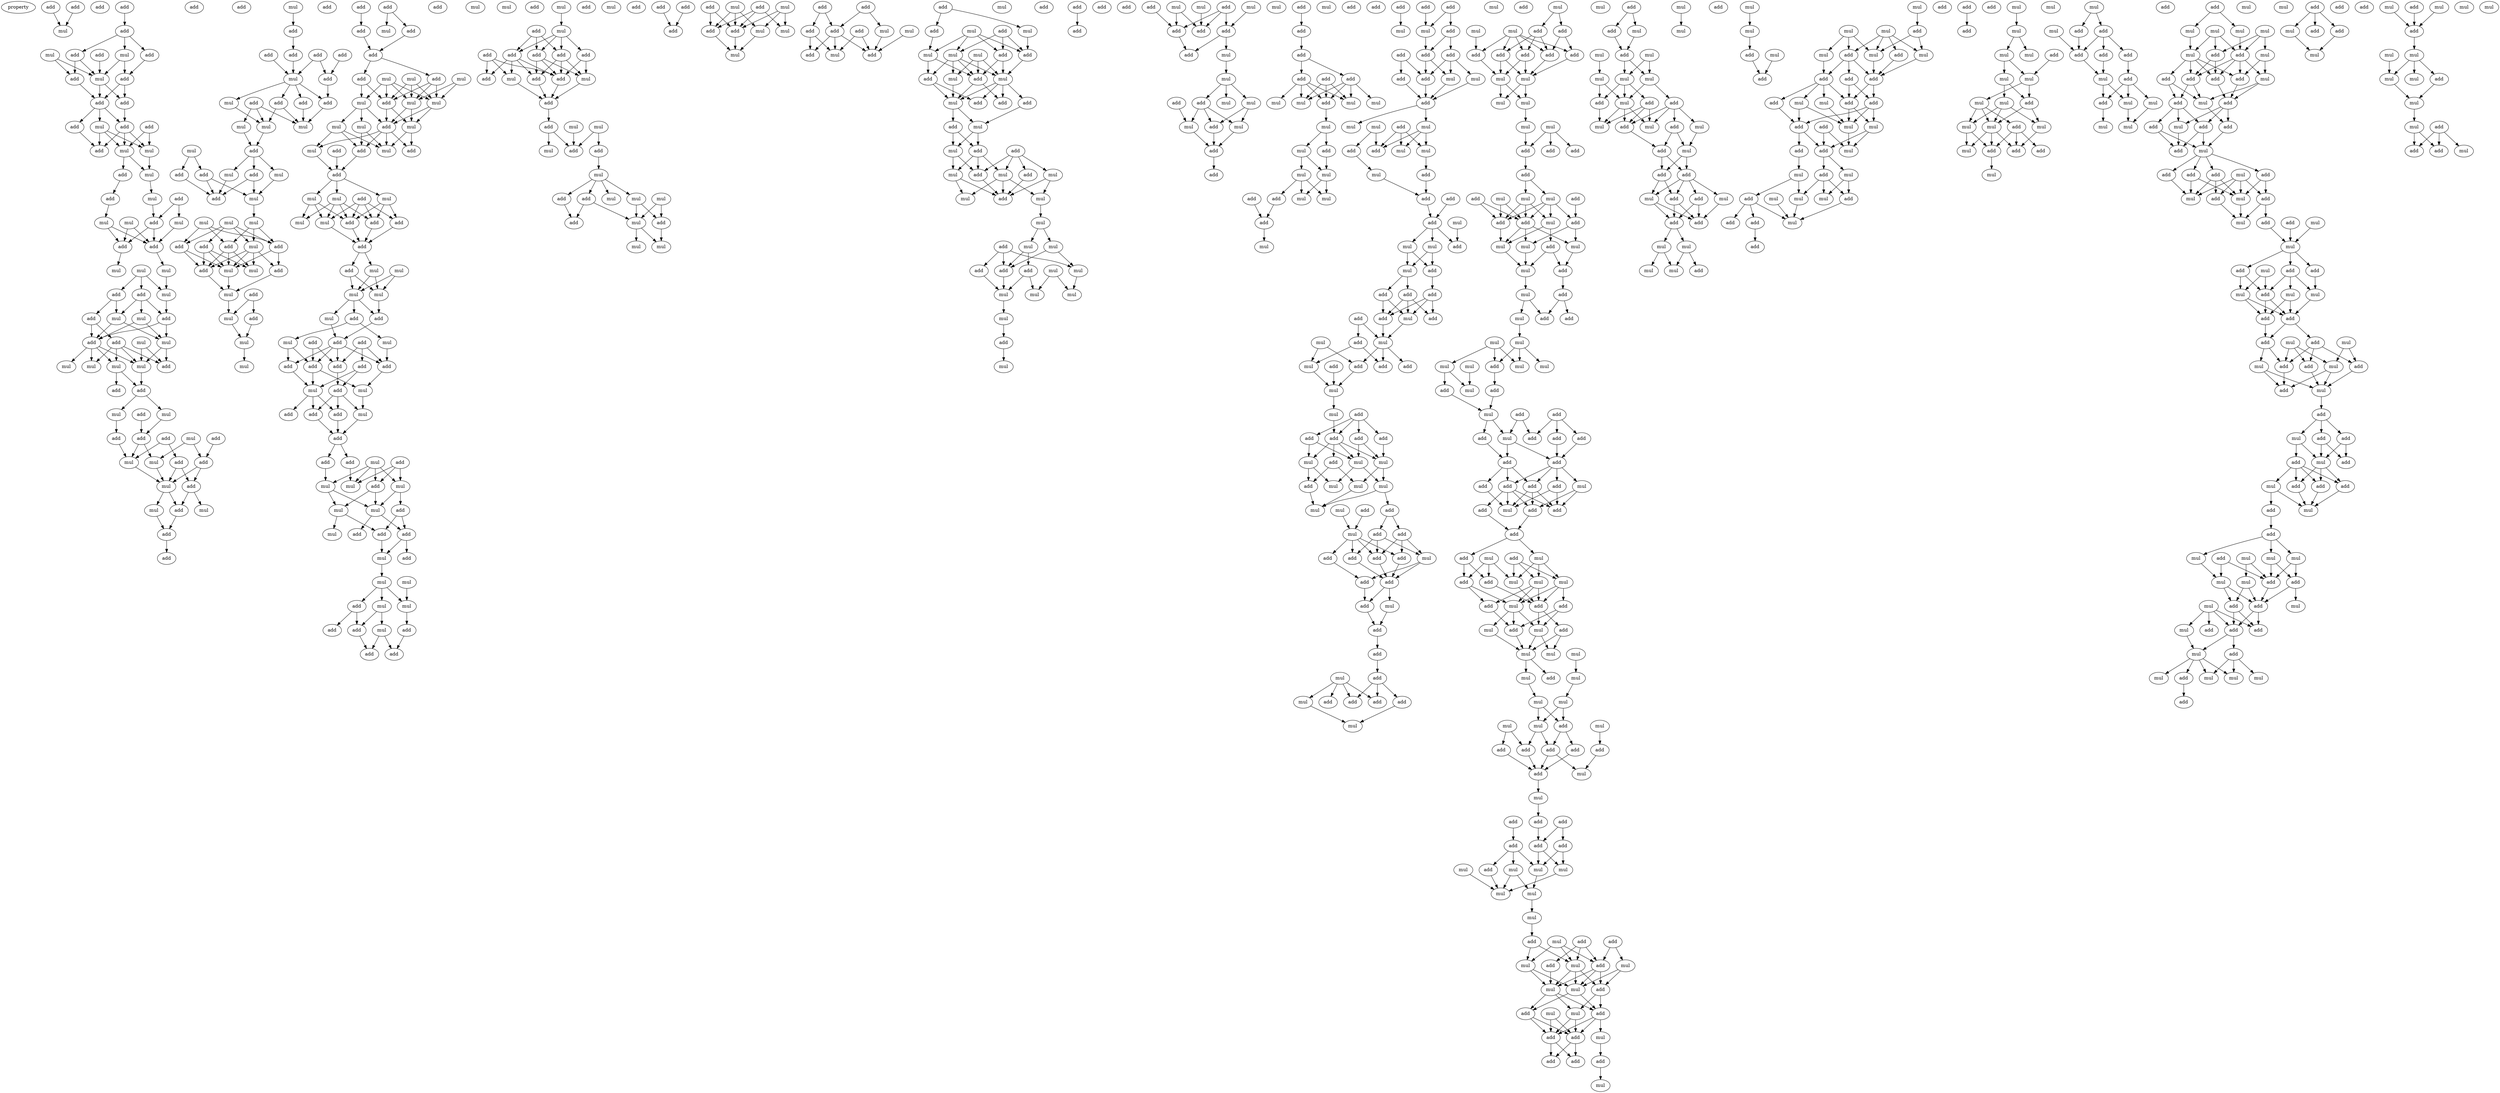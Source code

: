 digraph {
    node [fontcolor=black]
    property [mul=2,lf=1.4]
    0 [ label = add ];
    1 [ label = add ];
    2 [ label = add ];
    3 [ label = add ];
    4 [ label = add ];
    5 [ label = mul ];
    6 [ label = mul ];
    7 [ label = add ];
    8 [ label = add ];
    9 [ label = mul ];
    10 [ label = add ];
    11 [ label = mul ];
    12 [ label = add ];
    13 [ label = add ];
    14 [ label = add ];
    15 [ label = add ];
    16 [ label = mul ];
    17 [ label = add ];
    18 [ label = add ];
    19 [ label = add ];
    20 [ label = add ];
    21 [ label = mul ];
    22 [ label = mul ];
    23 [ label = add ];
    24 [ label = mul ];
    25 [ label = mul ];
    26 [ label = add ];
    27 [ label = add ];
    28 [ label = mul ];
    29 [ label = mul ];
    30 [ label = add ];
    31 [ label = mul ];
    32 [ label = add ];
    33 [ label = add ];
    34 [ label = mul ];
    35 [ label = mul ];
    36 [ label = mul ];
    37 [ label = add ];
    38 [ label = mul ];
    39 [ label = add ];
    40 [ label = add ];
    41 [ label = mul ];
    42 [ label = add ];
    43 [ label = mul ];
    44 [ label = add ];
    45 [ label = add ];
    46 [ label = add ];
    47 [ label = mul ];
    48 [ label = mul ];
    49 [ label = add ];
    50 [ label = mul ];
    51 [ label = mul ];
    52 [ label = mul ];
    53 [ label = mul ];
    54 [ label = add ];
    55 [ label = add ];
    56 [ label = mul ];
    57 [ label = add ];
    58 [ label = mul ];
    59 [ label = mul ];
    60 [ label = add ];
    61 [ label = add ];
    62 [ label = add ];
    63 [ label = add ];
    64 [ label = add ];
    65 [ label = add ];
    66 [ label = mul ];
    67 [ label = mul ];
    68 [ label = add ];
    69 [ label = mul ];
    70 [ label = mul ];
    71 [ label = add ];
    72 [ label = add ];
    73 [ label = mul ];
    74 [ label = add ];
    75 [ label = add ];
    76 [ label = mul ];
    77 [ label = add ];
    78 [ label = add ];
    79 [ label = add ];
    80 [ label = add ];
    81 [ label = add ];
    82 [ label = add ];
    83 [ label = mul ];
    84 [ label = add ];
    85 [ label = add ];
    86 [ label = add ];
    87 [ label = add ];
    88 [ label = add ];
    89 [ label = mul ];
    90 [ label = mul ];
    91 [ label = mul ];
    92 [ label = mul ];
    93 [ label = add ];
    94 [ label = mul ];
    95 [ label = mul ];
    96 [ label = mul ];
    97 [ label = add ];
    98 [ label = add ];
    99 [ label = add ];
    100 [ label = mul ];
    101 [ label = add ];
    102 [ label = mul ];
    103 [ label = mul ];
    104 [ label = mul ];
    105 [ label = add ];
    106 [ label = mul ];
    107 [ label = add ];
    108 [ label = add ];
    109 [ label = add ];
    110 [ label = add ];
    111 [ label = add ];
    112 [ label = mul ];
    113 [ label = mul ];
    114 [ label = mul ];
    115 [ label = add ];
    116 [ label = mul ];
    117 [ label = add ];
    118 [ label = mul ];
    119 [ label = mul ];
    120 [ label = add ];
    121 [ label = add ];
    122 [ label = add ];
    123 [ label = mul ];
    124 [ label = add ];
    125 [ label = add ];
    126 [ label = add ];
    127 [ label = mul ];
    128 [ label = add ];
    129 [ label = mul ];
    130 [ label = mul ];
    131 [ label = mul ];
    132 [ label = mul ];
    133 [ label = mul ];
    134 [ label = add ];
    135 [ label = mul ];
    136 [ label = mul ];
    137 [ label = mul ];
    138 [ label = add ];
    139 [ label = add ];
    140 [ label = add ];
    141 [ label = mul ];
    142 [ label = add ];
    143 [ label = mul ];
    144 [ label = add ];
    145 [ label = add ];
    146 [ label = mul ];
    147 [ label = mul ];
    148 [ label = mul ];
    149 [ label = mul ];
    150 [ label = add ];
    151 [ label = add ];
    152 [ label = add ];
    153 [ label = mul ];
    154 [ label = add ];
    155 [ label = add ];
    156 [ label = mul ];
    157 [ label = add ];
    158 [ label = mul ];
    159 [ label = mul ];
    160 [ label = mul ];
    161 [ label = mul ];
    162 [ label = add ];
    163 [ label = add ];
    164 [ label = add ];
    165 [ label = mul ];
    166 [ label = add ];
    167 [ label = mul ];
    168 [ label = add ];
    169 [ label = add ];
    170 [ label = add ];
    171 [ label = add ];
    172 [ label = add ];
    173 [ label = add ];
    174 [ label = add ];
    175 [ label = mul ];
    176 [ label = mul ];
    177 [ label = mul ];
    178 [ label = add ];
    179 [ label = mul ];
    180 [ label = add ];
    181 [ label = add ];
    182 [ label = add ];
    183 [ label = add ];
    184 [ label = add ];
    185 [ label = add ];
    186 [ label = mul ];
    187 [ label = mul ];
    188 [ label = mul ];
    189 [ label = add ];
    190 [ label = mul ];
    191 [ label = mul ];
    192 [ label = add ];
    193 [ label = mul ];
    194 [ label = mul ];
    195 [ label = add ];
    196 [ label = add ];
    197 [ label = add ];
    198 [ label = mul ];
    199 [ label = add ];
    200 [ label = mul ];
    201 [ label = mul ];
    202 [ label = add ];
    203 [ label = mul ];
    204 [ label = mul ];
    205 [ label = mul ];
    206 [ label = add ];
    207 [ label = add ];
    208 [ label = add ];
    209 [ label = add ];
    210 [ label = add ];
    211 [ label = mul ];
    212 [ label = add ];
    213 [ label = mul ];
    214 [ label = mul ];
    215 [ label = add ];
    216 [ label = add ];
    217 [ label = add ];
    218 [ label = add ];
    219 [ label = add ];
    220 [ label = add ];
    221 [ label = mul ];
    222 [ label = add ];
    223 [ label = add ];
    224 [ label = add ];
    225 [ label = mul ];
    226 [ label = add ];
    227 [ label = add ];
    228 [ label = mul ];
    229 [ label = mul ];
    230 [ label = mul ];
    231 [ label = add ];
    232 [ label = mul ];
    233 [ label = add ];
    234 [ label = add ];
    235 [ label = mul ];
    236 [ label = mul ];
    237 [ label = add ];
    238 [ label = mul ];
    239 [ label = mul ];
    240 [ label = add ];
    241 [ label = add ];
    242 [ label = mul ];
    243 [ label = add ];
    244 [ label = add ];
    245 [ label = mul ];
    246 [ label = add ];
    247 [ label = mul ];
    248 [ label = add ];
    249 [ label = add ];
    250 [ label = add ];
    251 [ label = add ];
    252 [ label = mul ];
    253 [ label = mul ];
    254 [ label = add ];
    255 [ label = mul ];
    256 [ label = add ];
    257 [ label = mul ];
    258 [ label = mul ];
    259 [ label = add ];
    260 [ label = add ];
    261 [ label = add ];
    262 [ label = add ];
    263 [ label = add ];
    264 [ label = mul ];
    265 [ label = mul ];
    266 [ label = mul ];
    267 [ label = add ];
    268 [ label = add ];
    269 [ label = add ];
    270 [ label = mul ];
    271 [ label = mul ];
    272 [ label = add ];
    273 [ label = add ];
    274 [ label = mul ];
    275 [ label = mul ];
    276 [ label = add ];
    277 [ label = mul ];
    278 [ label = add ];
    279 [ label = mul ];
    280 [ label = add ];
    281 [ label = add ];
    282 [ label = mul ];
    283 [ label = mul ];
    284 [ label = add ];
    285 [ label = add ];
    286 [ label = add ];
    287 [ label = add ];
    288 [ label = mul ];
    289 [ label = add ];
    290 [ label = mul ];
    291 [ label = add ];
    292 [ label = add ];
    293 [ label = mul ];
    294 [ label = mul ];
    295 [ label = mul ];
    296 [ label = add ];
    297 [ label = add ];
    298 [ label = mul ];
    299 [ label = mul ];
    300 [ label = mul ];
    301 [ label = mul ];
    302 [ label = mul ];
    303 [ label = mul ];
    304 [ label = add ];
    305 [ label = mul ];
    306 [ label = add ];
    307 [ label = add ];
    308 [ label = add ];
    309 [ label = mul ];
    310 [ label = mul ];
    311 [ label = mul ];
    312 [ label = mul ];
    313 [ label = mul ];
    314 [ label = add ];
    315 [ label = add ];
    316 [ label = mul ];
    317 [ label = add ];
    318 [ label = add ];
    319 [ label = add ];
    320 [ label = add ];
    321 [ label = mul ];
    322 [ label = mul ];
    323 [ label = add ];
    324 [ label = add ];
    325 [ label = mul ];
    326 [ label = add ];
    327 [ label = add ];
    328 [ label = add ];
    329 [ label = mul ];
    330 [ label = add ];
    331 [ label = mul ];
    332 [ label = mul ];
    333 [ label = add ];
    334 [ label = add ];
    335 [ label = mul ];
    336 [ label = mul ];
    337 [ label = mul ];
    338 [ label = add ];
    339 [ label = add ];
    340 [ label = add ];
    341 [ label = mul ];
    342 [ label = add ];
    343 [ label = add ];
    344 [ label = add ];
    345 [ label = add ];
    346 [ label = add ];
    347 [ label = add ];
    348 [ label = add ];
    349 [ label = mul ];
    350 [ label = mul ];
    351 [ label = mul ];
    352 [ label = mul ];
    353 [ label = mul ];
    354 [ label = mul ];
    355 [ label = add ];
    356 [ label = mul ];
    357 [ label = mul ];
    358 [ label = add ];
    359 [ label = add ];
    360 [ label = mul ];
    361 [ label = mul ];
    362 [ label = mul ];
    363 [ label = add ];
    364 [ label = mul ];
    365 [ label = add ];
    366 [ label = add ];
    367 [ label = add ];
    368 [ label = mul ];
    369 [ label = add ];
    370 [ label = add ];
    371 [ label = add ];
    372 [ label = mul ];
    373 [ label = add ];
    374 [ label = add ];
    375 [ label = add ];
    376 [ label = mul ];
    377 [ label = add ];
    378 [ label = add ];
    379 [ label = mul ];
    380 [ label = mul ];
    381 [ label = add ];
    382 [ label = add ];
    383 [ label = mul ];
    384 [ label = mul ];
    385 [ label = mul ];
    386 [ label = add ];
    387 [ label = mul ];
    388 [ label = add ];
    389 [ label = mul ];
    390 [ label = mul ];
    391 [ label = add ];
    392 [ label = add ];
    393 [ label = add ];
    394 [ label = add ];
    395 [ label = mul ];
    396 [ label = mul ];
    397 [ label = add ];
    398 [ label = mul ];
    399 [ label = mul ];
    400 [ label = add ];
    401 [ label = add ];
    402 [ label = add ];
    403 [ label = add ];
    404 [ label = add ];
    405 [ label = add ];
    406 [ label = add ];
    407 [ label = mul ];
    408 [ label = mul ];
    409 [ label = mul ];
    410 [ label = add ];
    411 [ label = add ];
    412 [ label = mul ];
    413 [ label = add ];
    414 [ label = add ];
    415 [ label = add ];
    416 [ label = mul ];
    417 [ label = add ];
    418 [ label = mul ];
    419 [ label = add ];
    420 [ label = add ];
    421 [ label = add ];
    422 [ label = add ];
    423 [ label = add ];
    424 [ label = mul ];
    425 [ label = mul ];
    426 [ label = mul ];
    427 [ label = add ];
    428 [ label = mul ];
    429 [ label = mul ];
    430 [ label = mul ];
    431 [ label = mul ];
    432 [ label = add ];
    433 [ label = add ];
    434 [ label = mul ];
    435 [ label = add ];
    436 [ label = add ];
    437 [ label = mul ];
    438 [ label = add ];
    439 [ label = add ];
    440 [ label = mul ];
    441 [ label = add ];
    442 [ label = add ];
    443 [ label = add ];
    444 [ label = add ];
    445 [ label = add ];
    446 [ label = mul ];
    447 [ label = add ];
    448 [ label = add ];
    449 [ label = add ];
    450 [ label = mul ];
    451 [ label = mul ];
    452 [ label = add ];
    453 [ label = add ];
    454 [ label = add ];
    455 [ label = add ];
    456 [ label = mul ];
    457 [ label = add ];
    458 [ label = mul ];
    459 [ label = add ];
    460 [ label = mul ];
    461 [ label = add ];
    462 [ label = mul ];
    463 [ label = add ];
    464 [ label = add ];
    465 [ label = add ];
    466 [ label = add ];
    467 [ label = add ];
    468 [ label = mul ];
    469 [ label = mul ];
    470 [ label = mul ];
    471 [ label = mul ];
    472 [ label = mul ];
    473 [ label = mul ];
    474 [ label = add ];
    475 [ label = add ];
    476 [ label = add ];
    477 [ label = add ];
    478 [ label = mul ];
    479 [ label = mul ];
    480 [ label = add ];
    481 [ label = mul ];
    482 [ label = add ];
    483 [ label = add ];
    484 [ label = add ];
    485 [ label = add ];
    486 [ label = mul ];
    487 [ label = mul ];
    488 [ label = mul ];
    489 [ label = mul ];
    490 [ label = add ];
    491 [ label = mul ];
    492 [ label = add ];
    493 [ label = add ];
    494 [ label = mul ];
    495 [ label = mul ];
    496 [ label = add ];
    497 [ label = add ];
    498 [ label = mul ];
    499 [ label = mul ];
    500 [ label = mul ];
    501 [ label = mul ];
    502 [ label = mul ];
    503 [ label = mul ];
    504 [ label = add ];
    505 [ label = add ];
    506 [ label = mul ];
    507 [ label = add ];
    508 [ label = add ];
    509 [ label = mul ];
    510 [ label = add ];
    511 [ label = add ];
    512 [ label = mul ];
    513 [ label = add ];
    514 [ label = add ];
    515 [ label = add ];
    516 [ label = add ];
    517 [ label = add ];
    518 [ label = add ];
    519 [ label = mul ];
    520 [ label = add ];
    521 [ label = add ];
    522 [ label = add ];
    523 [ label = add ];
    524 [ label = mul ];
    525 [ label = add ];
    526 [ label = add ];
    527 [ label = add ];
    528 [ label = mul ];
    529 [ label = mul ];
    530 [ label = add ];
    531 [ label = add ];
    532 [ label = add ];
    533 [ label = mul ];
    534 [ label = mul ];
    535 [ label = mul ];
    536 [ label = add ];
    537 [ label = add ];
    538 [ label = add ];
    539 [ label = add ];
    540 [ label = mul ];
    541 [ label = mul ];
    542 [ label = mul ];
    543 [ label = add ];
    544 [ label = add ];
    545 [ label = mul ];
    546 [ label = mul ];
    547 [ label = mul ];
    548 [ label = mul ];
    549 [ label = add ];
    550 [ label = mul ];
    551 [ label = mul ];
    552 [ label = mul ];
    553 [ label = add ];
    554 [ label = mul ];
    555 [ label = mul ];
    556 [ label = mul ];
    557 [ label = add ];
    558 [ label = add ];
    559 [ label = add ];
    560 [ label = add ];
    561 [ label = add ];
    562 [ label = add ];
    563 [ label = mul ];
    564 [ label = mul ];
    565 [ label = add ];
    566 [ label = add ];
    567 [ label = add ];
    568 [ label = add ];
    569 [ label = add ];
    570 [ label = add ];
    571 [ label = mul ];
    572 [ label = mul ];
    573 [ label = mul ];
    574 [ label = add ];
    575 [ label = mul ];
    576 [ label = mul ];
    577 [ label = mul ];
    578 [ label = mul ];
    579 [ label = add ];
    580 [ label = mul ];
    581 [ label = add ];
    582 [ label = add ];
    583 [ label = add ];
    584 [ label = mul ];
    585 [ label = add ];
    586 [ label = mul ];
    587 [ label = mul ];
    588 [ label = add ];
    589 [ label = mul ];
    590 [ label = mul ];
    591 [ label = add ];
    592 [ label = add ];
    593 [ label = mul ];
    594 [ label = mul ];
    595 [ label = add ];
    596 [ label = mul ];
    597 [ label = add ];
    598 [ label = add ];
    599 [ label = add ];
    600 [ label = add ];
    601 [ label = mul ];
    602 [ label = mul ];
    603 [ label = add ];
    604 [ label = add ];
    605 [ label = mul ];
    606 [ label = mul ];
    607 [ label = mul ];
    608 [ label = add ];
    609 [ label = mul ];
    610 [ label = mul ];
    611 [ label = mul ];
    612 [ label = add ];
    613 [ label = mul ];
    614 [ label = add ];
    615 [ label = add ];
    616 [ label = mul ];
    617 [ label = mul ];
    618 [ label = add ];
    619 [ label = mul ];
    620 [ label = add ];
    621 [ label = add ];
    622 [ label = mul ];
    623 [ label = add ];
    624 [ label = add ];
    625 [ label = add ];
    626 [ label = mul ];
    627 [ label = mul ];
    628 [ label = add ];
    629 [ label = add ];
    630 [ label = add ];
    631 [ label = mul ];
    632 [ label = mul ];
    633 [ label = mul ];
    634 [ label = add ];
    635 [ label = mul ];
    636 [ label = add ];
    637 [ label = mul ];
    638 [ label = mul ];
    639 [ label = mul ];
    640 [ label = mul ];
    641 [ label = mul ];
    642 [ label = add ];
    643 [ label = add ];
    644 [ label = mul ];
    645 [ label = add ];
    646 [ label = mul ];
    647 [ label = mul ];
    648 [ label = mul ];
    649 [ label = add ];
    650 [ label = mul ];
    651 [ label = add ];
    652 [ label = mul ];
    653 [ label = add ];
    654 [ label = add ];
    655 [ label = add ];
    656 [ label = mul ];
    657 [ label = add ];
    658 [ label = mul ];
    659 [ label = add ];
    660 [ label = add ];
    661 [ label = add ];
    662 [ label = mul ];
    663 [ label = mul ];
    664 [ label = add ];
    665 [ label = add ];
    666 [ label = add ];
    667 [ label = mul ];
    668 [ label = add ];
    669 [ label = mul ];
    670 [ label = add ];
    671 [ label = mul ];
    672 [ label = mul ];
    673 [ label = mul ];
    674 [ label = add ];
    675 [ label = add ];
    676 [ label = mul ];
    677 [ label = add ];
    678 [ label = mul ];
    679 [ label = add ];
    680 [ label = add ];
    681 [ label = add ];
    682 [ label = add ];
    683 [ label = mul ];
    684 [ label = add ];
    685 [ label = mul ];
    686 [ label = mul ];
    687 [ label = add ];
    688 [ label = mul ];
    689 [ label = mul ];
    690 [ label = mul ];
    691 [ label = mul ];
    692 [ label = mul ];
    693 [ label = add ];
    694 [ label = mul ];
    695 [ label = mul ];
    696 [ label = add ];
    697 [ label = mul ];
    698 [ label = mul ];
    699 [ label = add ];
    700 [ label = add ];
    701 [ label = mul ];
    702 [ label = add ];
    703 [ label = mul ];
    704 [ label = mul ];
    705 [ label = add ];
    706 [ label = mul ];
    707 [ label = add ];
    708 [ label = add ];
    709 [ label = add ];
    710 [ label = add ];
    711 [ label = add ];
    712 [ label = mul ];
    713 [ label = add ];
    714 [ label = add ];
    715 [ label = mul ];
    716 [ label = mul ];
    717 [ label = mul ];
    718 [ label = mul ];
    719 [ label = add ];
    720 [ label = mul ];
    721 [ label = mul ];
    722 [ label = mul ];
    723 [ label = mul ];
    724 [ label = mul ];
    725 [ label = add ];
    726 [ label = mul ];
    727 [ label = mul ];
    728 [ label = add ];
    729 [ label = add ];
    730 [ label = add ];
    731 [ label = mul ];
    732 [ label = add ];
    733 [ label = add ];
    734 [ label = mul ];
    735 [ label = add ];
    736 [ label = add ];
    737 [ label = add ];
    738 [ label = add ];
    739 [ label = add ];
    740 [ label = mul ];
    741 [ label = mul ];
    742 [ label = add ];
    743 [ label = add ];
    744 [ label = add ];
    745 [ label = add ];
    746 [ label = add ];
    747 [ label = mul ];
    748 [ label = add ];
    749 [ label = mul ];
    750 [ label = mul ];
    751 [ label = add ];
    752 [ label = add ];
    753 [ label = mul ];
    754 [ label = mul ];
    755 [ label = add ];
    756 [ label = mul ];
    757 [ label = add ];
    758 [ label = add ];
    759 [ label = add ];
    760 [ label = mul ];
    761 [ label = mul ];
    762 [ label = add ];
    763 [ label = mul ];
    764 [ label = mul ];
    765 [ label = add ];
    766 [ label = add ];
    767 [ label = mul ];
    768 [ label = mul ];
    769 [ label = add ];
    770 [ label = add ];
    771 [ label = add ];
    772 [ label = mul ];
    773 [ label = add ];
    774 [ label = add ];
    775 [ label = mul ];
    776 [ label = mul ];
    777 [ label = add ];
    778 [ label = mul ];
    779 [ label = add ];
    780 [ label = mul ];
    781 [ label = add ];
    782 [ label = add ];
    783 [ label = mul ];
    784 [ label = add ];
    785 [ label = add ];
    786 [ label = add ];
    787 [ label = add ];
    788 [ label = add ];
    789 [ label = mul ];
    790 [ label = mul ];
    791 [ label = add ];
    792 [ label = add ];
    793 [ label = mul ];
    794 [ label = add ];
    795 [ label = mul ];
    796 [ label = mul ];
    797 [ label = mul ];
    798 [ label = add ];
    799 [ label = mul ];
    800 [ label = add ];
    801 [ label = mul ];
    802 [ label = mul ];
    803 [ label = add ];
    804 [ label = mul ];
    805 [ label = add ];
    806 [ label = add ];
    807 [ label = add ];
    808 [ label = add ];
    809 [ label = mul ];
    810 [ label = mul ];
    811 [ label = add ];
    812 [ label = mul ];
    813 [ label = add ];
    814 [ label = mul ];
    815 [ label = mul ];
    816 [ label = mul ];
    817 [ label = add ];
    818 [ label = add ];
    819 [ label = add ];
    820 [ label = mul ];
    821 [ label = add ];
    822 [ label = add ];
    823 [ label = add ];
    824 [ label = mul ];
    825 [ label = mul ];
    826 [ label = add ];
    827 [ label = mul ];
    828 [ label = mul ];
    829 [ label = mul ];
    830 [ label = add ];
    831 [ label = mul ];
    832 [ label = mul ];
    833 [ label = mul ];
    834 [ label = add ];
    835 [ label = mul ];
    836 [ label = mul ];
    837 [ label = mul ];
    838 [ label = add ];
    839 [ label = add ];
    840 [ label = mul ];
    841 [ label = add ];
    0 -> 5 [ name = 0 ];
    1 -> 5 [ name = 1 ];
    3 -> 4 [ name = 2 ];
    4 -> 8 [ name = 3 ];
    4 -> 9 [ name = 4 ];
    4 -> 10 [ name = 5 ];
    6 -> 11 [ name = 6 ];
    6 -> 13 [ name = 7 ];
    7 -> 11 [ name = 8 ];
    8 -> 11 [ name = 9 ];
    8 -> 13 [ name = 10 ];
    9 -> 11 [ name = 11 ];
    9 -> 12 [ name = 12 ];
    10 -> 12 [ name = 13 ];
    11 -> 14 [ name = 14 ];
    11 -> 15 [ name = 15 ];
    12 -> 14 [ name = 16 ];
    12 -> 15 [ name = 17 ];
    13 -> 14 [ name = 18 ];
    14 -> 16 [ name = 19 ];
    14 -> 18 [ name = 20 ];
    14 -> 19 [ name = 21 ];
    15 -> 18 [ name = 22 ];
    16 -> 20 [ name = 23 ];
    16 -> 21 [ name = 24 ];
    16 -> 22 [ name = 25 ];
    17 -> 21 [ name = 26 ];
    17 -> 22 [ name = 27 ];
    18 -> 20 [ name = 28 ];
    18 -> 21 [ name = 29 ];
    18 -> 22 [ name = 30 ];
    19 -> 20 [ name = 31 ];
    21 -> 24 [ name = 32 ];
    22 -> 23 [ name = 33 ];
    22 -> 24 [ name = 34 ];
    23 -> 26 [ name = 35 ];
    24 -> 25 [ name = 36 ];
    25 -> 30 [ name = 37 ];
    26 -> 31 [ name = 38 ];
    27 -> 28 [ name = 39 ];
    27 -> 30 [ name = 40 ];
    28 -> 32 [ name = 41 ];
    29 -> 32 [ name = 42 ];
    29 -> 33 [ name = 43 ];
    30 -> 32 [ name = 44 ];
    30 -> 33 [ name = 45 ];
    31 -> 32 [ name = 46 ];
    31 -> 33 [ name = 47 ];
    32 -> 35 [ name = 48 ];
    33 -> 34 [ name = 49 ];
    35 -> 38 [ name = 50 ];
    36 -> 38 [ name = 51 ];
    36 -> 39 [ name = 52 ];
    36 -> 40 [ name = 53 ];
    38 -> 42 [ name = 54 ];
    39 -> 41 [ name = 55 ];
    39 -> 42 [ name = 56 ];
    39 -> 43 [ name = 57 ];
    40 -> 43 [ name = 58 ];
    40 -> 44 [ name = 59 ];
    41 -> 46 [ name = 60 ];
    41 -> 47 [ name = 61 ];
    42 -> 46 [ name = 62 ];
    42 -> 47 [ name = 63 ];
    43 -> 46 [ name = 64 ];
    43 -> 47 [ name = 65 ];
    44 -> 45 [ name = 66 ];
    44 -> 46 [ name = 67 ];
    45 -> 49 [ name = 68 ];
    45 -> 50 [ name = 69 ];
    45 -> 51 [ name = 70 ];
    45 -> 52 [ name = 71 ];
    46 -> 50 [ name = 72 ];
    46 -> 51 [ name = 73 ];
    46 -> 52 [ name = 74 ];
    46 -> 53 [ name = 75 ];
    47 -> 49 [ name = 76 ];
    47 -> 52 [ name = 77 ];
    48 -> 49 [ name = 78 ];
    48 -> 52 [ name = 79 ];
    51 -> 54 [ name = 80 ];
    51 -> 55 [ name = 81 ];
    52 -> 55 [ name = 82 ];
    55 -> 56 [ name = 83 ];
    55 -> 58 [ name = 84 ];
    56 -> 62 [ name = 85 ];
    57 -> 61 [ name = 86 ];
    58 -> 61 [ name = 87 ];
    59 -> 64 [ name = 88 ];
    59 -> 66 [ name = 89 ];
    60 -> 64 [ name = 90 ];
    61 -> 66 [ name = 91 ];
    61 -> 67 [ name = 92 ];
    62 -> 67 [ name = 93 ];
    63 -> 65 [ name = 94 ];
    63 -> 67 [ name = 95 ];
    64 -> 68 [ name = 96 ];
    64 -> 69 [ name = 97 ];
    65 -> 68 [ name = 98 ];
    65 -> 69 [ name = 99 ];
    66 -> 69 [ name = 100 ];
    67 -> 69 [ name = 101 ];
    68 -> 72 [ name = 102 ];
    68 -> 73 [ name = 103 ];
    69 -> 70 [ name = 104 ];
    69 -> 72 [ name = 105 ];
    70 -> 74 [ name = 106 ];
    72 -> 74 [ name = 107 ];
    74 -> 75 [ name = 108 ];
    76 -> 77 [ name = 109 ];
    77 -> 80 [ name = 110 ];
    79 -> 83 [ name = 111 ];
    80 -> 83 [ name = 112 ];
    81 -> 84 [ name = 113 ];
    82 -> 83 [ name = 114 ];
    82 -> 84 [ name = 115 ];
    83 -> 86 [ name = 116 ];
    83 -> 87 [ name = 117 ];
    83 -> 88 [ name = 118 ];
    83 -> 89 [ name = 119 ];
    84 -> 87 [ name = 120 ];
    85 -> 90 [ name = 121 ];
    85 -> 91 [ name = 122 ];
    85 -> 92 [ name = 123 ];
    86 -> 90 [ name = 124 ];
    86 -> 91 [ name = 125 ];
    87 -> 91 [ name = 126 ];
    88 -> 91 [ name = 127 ];
    89 -> 90 [ name = 128 ];
    90 -> 93 [ name = 129 ];
    92 -> 93 [ name = 130 ];
    93 -> 95 [ name = 131 ];
    93 -> 96 [ name = 132 ];
    93 -> 98 [ name = 133 ];
    94 -> 97 [ name = 134 ];
    94 -> 99 [ name = 135 ];
    95 -> 101 [ name = 136 ];
    96 -> 100 [ name = 137 ];
    97 -> 101 [ name = 138 ];
    98 -> 100 [ name = 139 ];
    98 -> 101 [ name = 140 ];
    99 -> 100 [ name = 141 ];
    99 -> 101 [ name = 142 ];
    100 -> 102 [ name = 143 ];
    102 -> 105 [ name = 144 ];
    102 -> 106 [ name = 145 ];
    102 -> 108 [ name = 146 ];
    103 -> 105 [ name = 147 ];
    103 -> 106 [ name = 148 ];
    103 -> 107 [ name = 149 ];
    103 -> 109 [ name = 150 ];
    104 -> 105 [ name = 151 ];
    104 -> 107 [ name = 152 ];
    104 -> 108 [ name = 153 ];
    105 -> 111 [ name = 154 ];
    105 -> 112 [ name = 155 ];
    106 -> 110 [ name = 156 ];
    106 -> 111 [ name = 157 ];
    106 -> 112 [ name = 158 ];
    106 -> 113 [ name = 159 ];
    107 -> 110 [ name = 160 ];
    107 -> 112 [ name = 161 ];
    108 -> 110 [ name = 162 ];
    108 -> 112 [ name = 163 ];
    108 -> 113 [ name = 164 ];
    109 -> 110 [ name = 165 ];
    109 -> 112 [ name = 166 ];
    109 -> 113 [ name = 167 ];
    110 -> 114 [ name = 168 ];
    111 -> 114 [ name = 169 ];
    112 -> 114 [ name = 170 ];
    114 -> 116 [ name = 171 ];
    115 -> 116 [ name = 172 ];
    115 -> 117 [ name = 173 ];
    116 -> 118 [ name = 174 ];
    117 -> 118 [ name = 175 ];
    118 -> 119 [ name = 176 ];
    120 -> 122 [ name = 177 ];
    120 -> 123 [ name = 178 ];
    121 -> 124 [ name = 179 ];
    122 -> 125 [ name = 180 ];
    124 -> 125 [ name = 181 ];
    125 -> 126 [ name = 182 ];
    125 -> 128 [ name = 183 ];
    126 -> 131 [ name = 184 ];
    126 -> 134 [ name = 185 ];
    127 -> 131 [ name = 186 ];
    127 -> 132 [ name = 187 ];
    127 -> 133 [ name = 188 ];
    127 -> 134 [ name = 189 ];
    128 -> 132 [ name = 190 ];
    128 -> 133 [ name = 191 ];
    128 -> 134 [ name = 192 ];
    129 -> 132 [ name = 193 ];
    129 -> 133 [ name = 194 ];
    129 -> 134 [ name = 195 ];
    130 -> 132 [ name = 196 ];
    130 -> 133 [ name = 197 ];
    131 -> 136 [ name = 198 ];
    131 -> 137 [ name = 199 ];
    131 -> 138 [ name = 200 ];
    132 -> 135 [ name = 201 ];
    132 -> 138 [ name = 202 ];
    133 -> 135 [ name = 203 ];
    133 -> 138 [ name = 204 ];
    134 -> 135 [ name = 205 ];
    134 -> 138 [ name = 206 ];
    135 -> 141 [ name = 207 ];
    135 -> 142 [ name = 208 ];
    136 -> 140 [ name = 209 ];
    136 -> 141 [ name = 210 ];
    137 -> 140 [ name = 211 ];
    137 -> 141 [ name = 212 ];
    137 -> 143 [ name = 213 ];
    138 -> 140 [ name = 214 ];
    138 -> 141 [ name = 215 ];
    138 -> 142 [ name = 216 ];
    138 -> 143 [ name = 217 ];
    139 -> 144 [ name = 218 ];
    140 -> 144 [ name = 219 ];
    143 -> 144 [ name = 220 ];
    144 -> 146 [ name = 221 ];
    144 -> 147 [ name = 222 ];
    144 -> 148 [ name = 223 ];
    145 -> 149 [ name = 224 ];
    145 -> 150 [ name = 225 ];
    145 -> 151 [ name = 226 ];
    145 -> 152 [ name = 227 ];
    146 -> 149 [ name = 228 ];
    146 -> 151 [ name = 229 ];
    146 -> 153 [ name = 230 ];
    147 -> 149 [ name = 231 ];
    147 -> 150 [ name = 232 ];
    147 -> 151 [ name = 233 ];
    147 -> 153 [ name = 234 ];
    148 -> 150 [ name = 235 ];
    148 -> 151 [ name = 236 ];
    148 -> 152 [ name = 237 ];
    149 -> 154 [ name = 238 ];
    150 -> 154 [ name = 239 ];
    151 -> 154 [ name = 240 ];
    152 -> 154 [ name = 241 ];
    154 -> 157 [ name = 242 ];
    154 -> 158 [ name = 243 ];
    156 -> 159 [ name = 244 ];
    156 -> 160 [ name = 245 ];
    157 -> 159 [ name = 246 ];
    157 -> 160 [ name = 247 ];
    158 -> 159 [ name = 248 ];
    158 -> 160 [ name = 249 ];
    159 -> 161 [ name = 250 ];
    159 -> 162 [ name = 251 ];
    159 -> 163 [ name = 252 ];
    160 -> 162 [ name = 253 ];
    161 -> 164 [ name = 254 ];
    162 -> 164 [ name = 255 ];
    163 -> 165 [ name = 256 ];
    163 -> 167 [ name = 257 ];
    164 -> 169 [ name = 258 ];
    164 -> 170 [ name = 259 ];
    164 -> 171 [ name = 260 ];
    164 -> 172 [ name = 261 ];
    165 -> 171 [ name = 262 ];
    165 -> 172 [ name = 263 ];
    166 -> 169 [ name = 264 ];
    166 -> 170 [ name = 265 ];
    166 -> 173 [ name = 266 ];
    167 -> 169 [ name = 267 ];
    168 -> 170 [ name = 268 ];
    168 -> 171 [ name = 269 ];
    169 -> 175 [ name = 270 ];
    170 -> 174 [ name = 271 ];
    171 -> 175 [ name = 272 ];
    171 -> 176 [ name = 273 ];
    172 -> 176 [ name = 274 ];
    173 -> 174 [ name = 275 ];
    173 -> 176 [ name = 276 ];
    174 -> 177 [ name = 277 ];
    174 -> 180 [ name = 278 ];
    174 -> 181 [ name = 279 ];
    175 -> 177 [ name = 280 ];
    176 -> 178 [ name = 281 ];
    176 -> 180 [ name = 282 ];
    176 -> 181 [ name = 283 ];
    177 -> 182 [ name = 284 ];
    180 -> 182 [ name = 285 ];
    181 -> 182 [ name = 286 ];
    182 -> 183 [ name = 287 ];
    182 -> 185 [ name = 288 ];
    183 -> 188 [ name = 289 ];
    184 -> 188 [ name = 290 ];
    184 -> 189 [ name = 291 ];
    184 -> 190 [ name = 292 ];
    185 -> 187 [ name = 293 ];
    186 -> 187 [ name = 294 ];
    186 -> 188 [ name = 295 ];
    186 -> 189 [ name = 296 ];
    186 -> 190 [ name = 297 ];
    187 -> 191 [ name = 298 ];
    187 -> 193 [ name = 299 ];
    189 -> 191 [ name = 300 ];
    189 -> 193 [ name = 301 ];
    190 -> 192 [ name = 302 ];
    190 -> 193 [ name = 303 ];
    191 -> 194 [ name = 304 ];
    191 -> 196 [ name = 305 ];
    192 -> 196 [ name = 306 ];
    192 -> 197 [ name = 307 ];
    193 -> 195 [ name = 308 ];
    193 -> 197 [ name = 309 ];
    196 -> 198 [ name = 310 ];
    197 -> 198 [ name = 311 ];
    197 -> 199 [ name = 312 ];
    198 -> 201 [ name = 313 ];
    200 -> 204 [ name = 314 ];
    201 -> 202 [ name = 315 ];
    201 -> 203 [ name = 316 ];
    201 -> 204 [ name = 317 ];
    202 -> 206 [ name = 318 ];
    202 -> 208 [ name = 319 ];
    203 -> 205 [ name = 320 ];
    203 -> 208 [ name = 321 ];
    204 -> 207 [ name = 322 ];
    205 -> 209 [ name = 323 ];
    205 -> 210 [ name = 324 ];
    207 -> 210 [ name = 325 ];
    208 -> 209 [ name = 326 ];
    213 -> 214 [ name = 327 ];
    214 -> 216 [ name = 328 ];
    214 -> 217 [ name = 329 ];
    214 -> 219 [ name = 330 ];
    214 -> 220 [ name = 331 ];
    215 -> 217 [ name = 332 ];
    215 -> 219 [ name = 333 ];
    215 -> 220 [ name = 334 ];
    216 -> 223 [ name = 335 ];
    216 -> 225 [ name = 336 ];
    217 -> 221 [ name = 337 ];
    217 -> 222 [ name = 338 ];
    217 -> 223 [ name = 339 ];
    217 -> 224 [ name = 340 ];
    218 -> 221 [ name = 341 ];
    218 -> 223 [ name = 342 ];
    218 -> 224 [ name = 343 ];
    219 -> 222 [ name = 344 ];
    219 -> 223 [ name = 345 ];
    219 -> 225 [ name = 346 ];
    220 -> 222 [ name = 347 ];
    220 -> 223 [ name = 348 ];
    220 -> 225 [ name = 349 ];
    221 -> 226 [ name = 350 ];
    222 -> 226 [ name = 351 ];
    223 -> 226 [ name = 352 ];
    225 -> 226 [ name = 353 ];
    226 -> 231 [ name = 354 ];
    229 -> 233 [ name = 355 ];
    230 -> 233 [ name = 356 ];
    230 -> 234 [ name = 357 ];
    231 -> 232 [ name = 358 ];
    231 -> 233 [ name = 359 ];
    234 -> 235 [ name = 360 ];
    235 -> 237 [ name = 361 ];
    235 -> 238 [ name = 362 ];
    235 -> 239 [ name = 363 ];
    235 -> 240 [ name = 364 ];
    236 -> 241 [ name = 365 ];
    236 -> 242 [ name = 366 ];
    237 -> 243 [ name = 367 ];
    239 -> 241 [ name = 368 ];
    239 -> 242 [ name = 369 ];
    240 -> 242 [ name = 370 ];
    240 -> 243 [ name = 371 ];
    241 -> 245 [ name = 372 ];
    242 -> 245 [ name = 373 ];
    242 -> 247 [ name = 374 ];
    246 -> 249 [ name = 375 ];
    248 -> 249 [ name = 376 ];
    250 -> 254 [ name = 377 ];
    250 -> 256 [ name = 378 ];
    250 -> 257 [ name = 379 ];
    251 -> 254 [ name = 380 ];
    251 -> 256 [ name = 381 ];
    252 -> 254 [ name = 382 ];
    252 -> 255 [ name = 383 ];
    252 -> 256 [ name = 384 ];
    253 -> 254 [ name = 385 ];
    253 -> 255 [ name = 386 ];
    253 -> 257 [ name = 387 ];
    254 -> 258 [ name = 388 ];
    255 -> 258 [ name = 389 ];
    256 -> 258 [ name = 390 ];
    259 -> 261 [ name = 391 ];
    259 -> 265 [ name = 392 ];
    260 -> 261 [ name = 393 ];
    260 -> 262 [ name = 394 ];
    261 -> 266 [ name = 395 ];
    261 -> 267 [ name = 396 ];
    261 -> 268 [ name = 397 ];
    262 -> 266 [ name = 398 ];
    262 -> 267 [ name = 399 ];
    263 -> 266 [ name = 400 ];
    263 -> 268 [ name = 401 ];
    264 -> 268 [ name = 402 ];
    265 -> 268 [ name = 403 ];
    269 -> 270 [ name = 404 ];
    269 -> 272 [ name = 405 ];
    270 -> 276 [ name = 406 ];
    271 -> 274 [ name = 407 ];
    271 -> 275 [ name = 408 ];
    271 -> 276 [ name = 409 ];
    271 -> 278 [ name = 410 ];
    272 -> 275 [ name = 411 ];
    273 -> 274 [ name = 412 ];
    273 -> 276 [ name = 413 ];
    273 -> 278 [ name = 414 ];
    274 -> 279 [ name = 415 ];
    274 -> 280 [ name = 416 ];
    274 -> 281 [ name = 417 ];
    274 -> 282 [ name = 418 ];
    275 -> 280 [ name = 419 ];
    275 -> 281 [ name = 420 ];
    276 -> 282 [ name = 421 ];
    277 -> 279 [ name = 422 ];
    277 -> 281 [ name = 423 ];
    277 -> 282 [ name = 424 ];
    278 -> 281 [ name = 425 ];
    278 -> 282 [ name = 426 ];
    279 -> 283 [ name = 427 ];
    280 -> 283 [ name = 428 ];
    280 -> 285 [ name = 429 ];
    281 -> 283 [ name = 430 ];
    281 -> 286 [ name = 431 ];
    282 -> 283 [ name = 432 ];
    282 -> 284 [ name = 433 ];
    282 -> 285 [ name = 434 ];
    282 -> 286 [ name = 435 ];
    283 -> 287 [ name = 436 ];
    283 -> 288 [ name = 437 ];
    284 -> 288 [ name = 438 ];
    287 -> 289 [ name = 439 ];
    287 -> 290 [ name = 440 ];
    288 -> 289 [ name = 441 ];
    288 -> 290 [ name = 442 ];
    289 -> 292 [ name = 443 ];
    289 -> 294 [ name = 444 ];
    289 -> 295 [ name = 445 ];
    290 -> 292 [ name = 446 ];
    290 -> 294 [ name = 447 ];
    291 -> 292 [ name = 448 ];
    291 -> 293 [ name = 449 ];
    291 -> 295 [ name = 450 ];
    291 -> 296 [ name = 451 ];
    292 -> 297 [ name = 452 ];
    293 -> 297 [ name = 453 ];
    293 -> 299 [ name = 454 ];
    294 -> 297 [ name = 455 ];
    294 -> 298 [ name = 456 ];
    295 -> 297 [ name = 457 ];
    295 -> 298 [ name = 458 ];
    295 -> 299 [ name = 459 ];
    296 -> 297 [ name = 460 ];
    299 -> 300 [ name = 461 ];
    300 -> 301 [ name = 462 ];
    300 -> 303 [ name = 463 ];
    301 -> 306 [ name = 464 ];
    301 -> 307 [ name = 465 ];
    303 -> 305 [ name = 466 ];
    303 -> 306 [ name = 467 ];
    304 -> 305 [ name = 468 ];
    304 -> 306 [ name = 469 ];
    304 -> 308 [ name = 470 ];
    305 -> 311 [ name = 471 ];
    306 -> 310 [ name = 472 ];
    307 -> 310 [ name = 473 ];
    307 -> 312 [ name = 474 ];
    308 -> 310 [ name = 475 ];
    309 -> 311 [ name = 476 ];
    309 -> 312 [ name = 477 ];
    310 -> 313 [ name = 478 ];
    313 -> 314 [ name = 479 ];
    314 -> 316 [ name = 480 ];
    317 -> 318 [ name = 481 ];
    321 -> 326 [ name = 482 ];
    321 -> 327 [ name = 483 ];
    322 -> 328 [ name = 484 ];
    323 -> 326 [ name = 485 ];
    324 -> 326 [ name = 486 ];
    324 -> 327 [ name = 487 ];
    324 -> 328 [ name = 488 ];
    325 -> 327 [ name = 489 ];
    326 -> 330 [ name = 490 ];
    328 -> 329 [ name = 491 ];
    328 -> 330 [ name = 492 ];
    329 -> 331 [ name = 493 ];
    331 -> 332 [ name = 494 ];
    331 -> 334 [ name = 495 ];
    331 -> 335 [ name = 496 ];
    332 -> 336 [ name = 497 ];
    332 -> 338 [ name = 498 ];
    333 -> 337 [ name = 499 ];
    334 -> 336 [ name = 500 ];
    334 -> 337 [ name = 501 ];
    334 -> 338 [ name = 502 ];
    336 -> 339 [ name = 503 ];
    337 -> 339 [ name = 504 ];
    338 -> 339 [ name = 505 ];
    339 -> 340 [ name = 506 ];
    342 -> 343 [ name = 507 ];
    343 -> 344 [ name = 508 ];
    344 -> 345 [ name = 509 ];
    344 -> 346 [ name = 510 ];
    345 -> 348 [ name = 511 ];
    345 -> 349 [ name = 512 ];
    345 -> 350 [ name = 513 ];
    345 -> 352 [ name = 514 ];
    346 -> 348 [ name = 515 ];
    346 -> 349 [ name = 516 ];
    346 -> 350 [ name = 517 ];
    346 -> 351 [ name = 518 ];
    347 -> 348 [ name = 519 ];
    347 -> 349 [ name = 520 ];
    347 -> 350 [ name = 521 ];
    348 -> 353 [ name = 522 ];
    353 -> 354 [ name = 523 ];
    353 -> 355 [ name = 524 ];
    354 -> 356 [ name = 525 ];
    354 -> 357 [ name = 526 ];
    355 -> 357 [ name = 527 ];
    356 -> 359 [ name = 528 ];
    356 -> 360 [ name = 529 ];
    356 -> 361 [ name = 530 ];
    357 -> 360 [ name = 531 ];
    357 -> 361 [ name = 532 ];
    358 -> 363 [ name = 533 ];
    359 -> 363 [ name = 534 ];
    363 -> 364 [ name = 535 ];
    367 -> 368 [ name = 536 ];
    369 -> 372 [ name = 537 ];
    370 -> 371 [ name = 538 ];
    370 -> 372 [ name = 539 ];
    371 -> 373 [ name = 540 ];
    371 -> 375 [ name = 541 ];
    372 -> 373 [ name = 542 ];
    373 -> 378 [ name = 543 ];
    373 -> 380 [ name = 544 ];
    374 -> 377 [ name = 545 ];
    374 -> 378 [ name = 546 ];
    375 -> 376 [ name = 547 ];
    375 -> 378 [ name = 548 ];
    375 -> 380 [ name = 549 ];
    376 -> 381 [ name = 550 ];
    377 -> 381 [ name = 551 ];
    378 -> 381 [ name = 552 ];
    380 -> 381 [ name = 553 ];
    381 -> 383 [ name = 554 ];
    381 -> 384 [ name = 555 ];
    382 -> 386 [ name = 556 ];
    382 -> 387 [ name = 557 ];
    382 -> 389 [ name = 558 ];
    384 -> 386 [ name = 559 ];
    384 -> 387 [ name = 560 ];
    384 -> 389 [ name = 561 ];
    385 -> 386 [ name = 562 ];
    385 -> 388 [ name = 563 ];
    388 -> 390 [ name = 564 ];
    389 -> 391 [ name = 565 ];
    390 -> 392 [ name = 566 ];
    391 -> 392 [ name = 567 ];
    392 -> 394 [ name = 568 ];
    393 -> 394 [ name = 569 ];
    394 -> 396 [ name = 570 ];
    394 -> 397 [ name = 571 ];
    394 -> 398 [ name = 572 ];
    395 -> 397 [ name = 573 ];
    396 -> 399 [ name = 574 ];
    396 -> 400 [ name = 575 ];
    398 -> 399 [ name = 576 ];
    398 -> 400 [ name = 577 ];
    399 -> 402 [ name = 578 ];
    399 -> 403 [ name = 579 ];
    400 -> 401 [ name = 580 ];
    401 -> 404 [ name = 581 ];
    401 -> 405 [ name = 582 ];
    401 -> 407 [ name = 583 ];
    402 -> 404 [ name = 584 ];
    402 -> 405 [ name = 585 ];
    402 -> 407 [ name = 586 ];
    403 -> 404 [ name = 587 ];
    403 -> 407 [ name = 588 ];
    404 -> 409 [ name = 589 ];
    406 -> 409 [ name = 590 ];
    406 -> 410 [ name = 591 ];
    407 -> 409 [ name = 592 ];
    408 -> 412 [ name = 593 ];
    408 -> 413 [ name = 594 ];
    409 -> 413 [ name = 595 ];
    409 -> 414 [ name = 596 ];
    409 -> 415 [ name = 597 ];
    410 -> 412 [ name = 598 ];
    410 -> 415 [ name = 599 ];
    411 -> 416 [ name = 600 ];
    412 -> 416 [ name = 601 ];
    413 -> 416 [ name = 602 ];
    416 -> 418 [ name = 603 ];
    417 -> 419 [ name = 604 ];
    417 -> 420 [ name = 605 ];
    417 -> 421 [ name = 606 ];
    417 -> 422 [ name = 607 ];
    418 -> 422 [ name = 608 ];
    419 -> 426 [ name = 609 ];
    420 -> 424 [ name = 610 ];
    420 -> 426 [ name = 611 ];
    421 -> 424 [ name = 612 ];
    421 -> 425 [ name = 613 ];
    422 -> 423 [ name = 614 ];
    422 -> 424 [ name = 615 ];
    422 -> 425 [ name = 616 ];
    422 -> 426 [ name = 617 ];
    423 -> 427 [ name = 618 ];
    423 -> 428 [ name = 619 ];
    424 -> 429 [ name = 620 ];
    424 -> 430 [ name = 621 ];
    425 -> 427 [ name = 622 ];
    425 -> 429 [ name = 623 ];
    426 -> 428 [ name = 624 ];
    426 -> 430 [ name = 625 ];
    427 -> 434 [ name = 626 ];
    428 -> 434 [ name = 627 ];
    430 -> 432 [ name = 628 ];
    430 -> 434 [ name = 629 ];
    431 -> 437 [ name = 630 ];
    432 -> 435 [ name = 631 ];
    432 -> 436 [ name = 632 ];
    433 -> 437 [ name = 633 ];
    435 -> 438 [ name = 634 ];
    435 -> 440 [ name = 635 ];
    435 -> 442 [ name = 636 ];
    436 -> 438 [ name = 637 ];
    436 -> 439 [ name = 638 ];
    436 -> 440 [ name = 639 ];
    437 -> 438 [ name = 640 ];
    437 -> 439 [ name = 641 ];
    437 -> 441 [ name = 642 ];
    437 -> 442 [ name = 643 ];
    438 -> 443 [ name = 644 ];
    439 -> 443 [ name = 645 ];
    440 -> 443 [ name = 646 ];
    440 -> 444 [ name = 647 ];
    441 -> 444 [ name = 648 ];
    442 -> 443 [ name = 649 ];
    443 -> 445 [ name = 650 ];
    443 -> 446 [ name = 651 ];
    444 -> 445 [ name = 652 ];
    445 -> 447 [ name = 653 ];
    446 -> 447 [ name = 654 ];
    447 -> 448 [ name = 655 ];
    448 -> 449 [ name = 656 ];
    449 -> 452 [ name = 657 ];
    449 -> 453 [ name = 658 ];
    449 -> 455 [ name = 659 ];
    450 -> 451 [ name = 660 ];
    450 -> 453 [ name = 661 ];
    450 -> 454 [ name = 662 ];
    450 -> 455 [ name = 663 ];
    451 -> 456 [ name = 664 ];
    452 -> 456 [ name = 665 ];
    458 -> 459 [ name = 666 ];
    458 -> 461 [ name = 667 ];
    459 -> 463 [ name = 668 ];
    459 -> 465 [ name = 669 ];
    459 -> 467 [ name = 670 ];
    460 -> 466 [ name = 671 ];
    461 -> 464 [ name = 672 ];
    461 -> 465 [ name = 673 ];
    462 -> 463 [ name = 674 ];
    462 -> 464 [ name = 675 ];
    462 -> 465 [ name = 676 ];
    462 -> 466 [ name = 677 ];
    462 -> 467 [ name = 678 ];
    463 -> 468 [ name = 679 ];
    463 -> 469 [ name = 680 ];
    464 -> 469 [ name = 681 ];
    465 -> 469 [ name = 682 ];
    466 -> 468 [ name = 683 ];
    467 -> 468 [ name = 684 ];
    467 -> 469 [ name = 685 ];
    468 -> 470 [ name = 686 ];
    468 -> 471 [ name = 687 ];
    469 -> 470 [ name = 688 ];
    469 -> 471 [ name = 689 ];
    470 -> 472 [ name = 690 ];
    472 -> 475 [ name = 691 ];
    473 -> 474 [ name = 692 ];
    473 -> 475 [ name = 693 ];
    473 -> 476 [ name = 694 ];
    475 -> 477 [ name = 695 ];
    477 -> 478 [ name = 696 ];
    477 -> 479 [ name = 697 ];
    478 -> 483 [ name = 698 ];
    478 -> 484 [ name = 699 ];
    478 -> 485 [ name = 700 ];
    478 -> 486 [ name = 701 ];
    479 -> 484 [ name = 702 ];
    479 -> 485 [ name = 703 ];
    479 -> 486 [ name = 704 ];
    480 -> 483 [ name = 705 ];
    481 -> 484 [ name = 706 ];
    481 -> 485 [ name = 707 ];
    482 -> 484 [ name = 708 ];
    482 -> 485 [ name = 709 ];
    483 -> 487 [ name = 710 ];
    483 -> 489 [ name = 711 ];
    484 -> 488 [ name = 712 ];
    485 -> 487 [ name = 713 ];
    485 -> 488 [ name = 714 ];
    485 -> 489 [ name = 715 ];
    486 -> 488 [ name = 716 ];
    486 -> 490 [ name = 717 ];
    487 -> 491 [ name = 718 ];
    488 -> 491 [ name = 719 ];
    489 -> 492 [ name = 720 ];
    490 -> 491 [ name = 721 ];
    490 -> 492 [ name = 722 ];
    491 -> 494 [ name = 723 ];
    492 -> 493 [ name = 724 ];
    493 -> 496 [ name = 725 ];
    493 -> 497 [ name = 726 ];
    494 -> 495 [ name = 727 ];
    494 -> 496 [ name = 728 ];
    495 -> 498 [ name = 729 ];
    498 -> 501 [ name = 730 ];
    498 -> 503 [ name = 731 ];
    498 -> 504 [ name = 732 ];
    499 -> 500 [ name = 733 ];
    499 -> 501 [ name = 734 ];
    499 -> 504 [ name = 735 ];
    500 -> 505 [ name = 736 ];
    500 -> 506 [ name = 737 ];
    502 -> 506 [ name = 738 ];
    504 -> 507 [ name = 739 ];
    505 -> 509 [ name = 740 ];
    507 -> 509 [ name = 741 ];
    508 -> 512 [ name = 742 ];
    508 -> 514 [ name = 743 ];
    509 -> 512 [ name = 744 ];
    509 -> 513 [ name = 745 ];
    510 -> 511 [ name = 746 ];
    510 -> 514 [ name = 747 ];
    510 -> 515 [ name = 748 ];
    511 -> 517 [ name = 749 ];
    512 -> 516 [ name = 750 ];
    512 -> 517 [ name = 751 ];
    513 -> 516 [ name = 752 ];
    515 -> 517 [ name = 753 ];
    516 -> 518 [ name = 754 ];
    516 -> 520 [ name = 755 ];
    516 -> 521 [ name = 756 ];
    517 -> 518 [ name = 757 ];
    517 -> 519 [ name = 758 ];
    517 -> 520 [ name = 759 ];
    517 -> 522 [ name = 760 ];
    518 -> 523 [ name = 761 ];
    518 -> 524 [ name = 762 ];
    518 -> 525 [ name = 763 ];
    518 -> 526 [ name = 764 ];
    519 -> 525 [ name = 765 ];
    519 -> 526 [ name = 766 ];
    520 -> 524 [ name = 767 ];
    520 -> 525 [ name = 768 ];
    520 -> 526 [ name = 769 ];
    521 -> 524 [ name = 770 ];
    522 -> 524 [ name = 771 ];
    522 -> 526 [ name = 772 ];
    523 -> 527 [ name = 773 ];
    525 -> 527 [ name = 774 ];
    527 -> 528 [ name = 775 ];
    527 -> 530 [ name = 776 ];
    528 -> 533 [ name = 777 ];
    528 -> 534 [ name = 778 ];
    528 -> 535 [ name = 779 ];
    529 -> 532 [ name = 780 ];
    529 -> 533 [ name = 781 ];
    529 -> 536 [ name = 782 ];
    530 -> 532 [ name = 783 ];
    530 -> 536 [ name = 784 ];
    531 -> 533 [ name = 785 ];
    531 -> 534 [ name = 786 ];
    531 -> 535 [ name = 787 ];
    532 -> 537 [ name = 788 ];
    532 -> 540 [ name = 789 ];
    533 -> 539 [ name = 790 ];
    534 -> 537 [ name = 791 ];
    534 -> 539 [ name = 792 ];
    534 -> 540 [ name = 793 ];
    535 -> 538 [ name = 794 ];
    535 -> 539 [ name = 795 ];
    535 -> 540 [ name = 796 ];
    536 -> 539 [ name = 797 ];
    537 -> 544 [ name = 798 ];
    538 -> 542 [ name = 799 ];
    538 -> 544 [ name = 800 ];
    539 -> 542 [ name = 801 ];
    539 -> 543 [ name = 802 ];
    540 -> 541 [ name = 803 ];
    540 -> 542 [ name = 804 ];
    540 -> 544 [ name = 805 ];
    541 -> 546 [ name = 806 ];
    542 -> 545 [ name = 807 ];
    542 -> 546 [ name = 808 ];
    543 -> 545 [ name = 809 ];
    543 -> 546 [ name = 810 ];
    544 -> 546 [ name = 811 ];
    546 -> 549 [ name = 812 ];
    546 -> 550 [ name = 813 ];
    547 -> 548 [ name = 814 ];
    548 -> 552 [ name = 815 ];
    550 -> 551 [ name = 816 ];
    551 -> 553 [ name = 817 ];
    551 -> 556 [ name = 818 ];
    552 -> 553 [ name = 819 ];
    552 -> 556 [ name = 820 ];
    553 -> 559 [ name = 821 ];
    553 -> 560 [ name = 822 ];
    554 -> 557 [ name = 823 ];
    554 -> 558 [ name = 824 ];
    555 -> 561 [ name = 825 ];
    556 -> 558 [ name = 826 ];
    556 -> 560 [ name = 827 ];
    557 -> 562 [ name = 828 ];
    558 -> 562 [ name = 829 ];
    559 -> 562 [ name = 830 ];
    560 -> 562 [ name = 831 ];
    560 -> 563 [ name = 832 ];
    561 -> 563 [ name = 833 ];
    562 -> 564 [ name = 834 ];
    564 -> 565 [ name = 835 ];
    565 -> 568 [ name = 836 ];
    566 -> 568 [ name = 837 ];
    566 -> 570 [ name = 838 ];
    567 -> 569 [ name = 839 ];
    568 -> 572 [ name = 840 ];
    568 -> 575 [ name = 841 ];
    569 -> 571 [ name = 842 ];
    569 -> 574 [ name = 843 ];
    569 -> 575 [ name = 844 ];
    570 -> 572 [ name = 845 ];
    570 -> 575 [ name = 846 ];
    571 -> 576 [ name = 847 ];
    571 -> 577 [ name = 848 ];
    572 -> 577 [ name = 849 ];
    573 -> 577 [ name = 850 ];
    574 -> 577 [ name = 851 ];
    575 -> 576 [ name = 852 ];
    576 -> 578 [ name = 853 ];
    578 -> 579 [ name = 854 ];
    579 -> 584 [ name = 855 ];
    579 -> 586 [ name = 856 ];
    580 -> 583 [ name = 857 ];
    580 -> 584 [ name = 858 ];
    580 -> 586 [ name = 859 ];
    581 -> 583 [ name = 860 ];
    581 -> 584 [ name = 861 ];
    581 -> 585 [ name = 862 ];
    582 -> 583 [ name = 863 ];
    582 -> 587 [ name = 864 ];
    583 -> 588 [ name = 865 ];
    583 -> 589 [ name = 866 ];
    583 -> 590 [ name = 867 ];
    584 -> 588 [ name = 868 ];
    584 -> 589 [ name = 869 ];
    584 -> 590 [ name = 870 ];
    585 -> 589 [ name = 871 ];
    586 -> 589 [ name = 872 ];
    586 -> 590 [ name = 873 ];
    587 -> 588 [ name = 874 ];
    587 -> 590 [ name = 875 ];
    588 -> 592 [ name = 876 ];
    588 -> 593 [ name = 877 ];
    589 -> 591 [ name = 878 ];
    589 -> 592 [ name = 879 ];
    589 -> 593 [ name = 880 ];
    590 -> 591 [ name = 881 ];
    590 -> 592 [ name = 882 ];
    591 -> 595 [ name = 883 ];
    591 -> 597 [ name = 884 ];
    592 -> 595 [ name = 885 ];
    592 -> 596 [ name = 886 ];
    592 -> 597 [ name = 887 ];
    593 -> 595 [ name = 888 ];
    593 -> 597 [ name = 889 ];
    594 -> 595 [ name = 890 ];
    594 -> 597 [ name = 891 ];
    595 -> 599 [ name = 892 ];
    595 -> 600 [ name = 893 ];
    596 -> 598 [ name = 894 ];
    597 -> 599 [ name = 895 ];
    597 -> 600 [ name = 896 ];
    598 -> 601 [ name = 897 ];
    603 -> 604 [ name = 898 ];
    603 -> 605 [ name = 899 ];
    604 -> 608 [ name = 900 ];
    605 -> 608 [ name = 901 ];
    606 -> 609 [ name = 902 ];
    606 -> 610 [ name = 903 ];
    607 -> 611 [ name = 904 ];
    608 -> 609 [ name = 905 ];
    608 -> 610 [ name = 906 ];
    609 -> 612 [ name = 907 ];
    609 -> 613 [ name = 908 ];
    609 -> 614 [ name = 909 ];
    610 -> 613 [ name = 910 ];
    610 -> 615 [ name = 911 ];
    611 -> 613 [ name = 912 ];
    611 -> 614 [ name = 913 ];
    612 -> 617 [ name = 914 ];
    612 -> 619 [ name = 915 ];
    612 -> 620 [ name = 916 ];
    613 -> 617 [ name = 917 ];
    613 -> 619 [ name = 918 ];
    613 -> 620 [ name = 919 ];
    614 -> 617 [ name = 920 ];
    615 -> 616 [ name = 921 ];
    615 -> 618 [ name = 922 ];
    615 -> 619 [ name = 923 ];
    615 -> 620 [ name = 924 ];
    616 -> 622 [ name = 925 ];
    618 -> 621 [ name = 926 ];
    618 -> 622 [ name = 927 ];
    620 -> 621 [ name = 928 ];
    621 -> 623 [ name = 929 ];
    621 -> 624 [ name = 930 ];
    622 -> 623 [ name = 931 ];
    622 -> 624 [ name = 932 ];
    623 -> 625 [ name = 933 ];
    623 -> 626 [ name = 934 ];
    624 -> 625 [ name = 935 ];
    624 -> 626 [ name = 936 ];
    624 -> 627 [ name = 937 ];
    624 -> 628 [ name = 938 ];
    625 -> 629 [ name = 939 ];
    625 -> 630 [ name = 940 ];
    626 -> 629 [ name = 941 ];
    626 -> 630 [ name = 942 ];
    627 -> 630 [ name = 943 ];
    628 -> 629 [ name = 944 ];
    628 -> 630 [ name = 945 ];
    629 -> 631 [ name = 946 ];
    629 -> 632 [ name = 947 ];
    631 -> 633 [ name = 948 ];
    631 -> 634 [ name = 949 ];
    632 -> 633 [ name = 950 ];
    632 -> 637 [ name = 951 ];
    635 -> 638 [ name = 952 ];
    639 -> 640 [ name = 953 ];
    640 -> 642 [ name = 954 ];
    641 -> 643 [ name = 955 ];
    642 -> 643 [ name = 956 ];
    644 -> 645 [ name = 957 ];
    645 -> 650 [ name = 958 ];
    645 -> 652 [ name = 959 ];
    646 -> 648 [ name = 960 ];
    646 -> 650 [ name = 961 ];
    646 -> 651 [ name = 962 ];
    647 -> 649 [ name = 963 ];
    647 -> 650 [ name = 964 ];
    647 -> 651 [ name = 965 ];
    647 -> 652 [ name = 966 ];
    648 -> 655 [ name = 967 ];
    649 -> 653 [ name = 968 ];
    650 -> 653 [ name = 969 ];
    651 -> 653 [ name = 970 ];
    651 -> 654 [ name = 971 ];
    651 -> 655 [ name = 972 ];
    652 -> 653 [ name = 973 ];
    653 -> 657 [ name = 974 ];
    653 -> 660 [ name = 975 ];
    654 -> 657 [ name = 976 ];
    654 -> 660 [ name = 977 ];
    655 -> 656 [ name = 978 ];
    655 -> 657 [ name = 979 ];
    655 -> 658 [ name = 980 ];
    655 -> 659 [ name = 981 ];
    656 -> 661 [ name = 982 ];
    656 -> 662 [ name = 983 ];
    657 -> 662 [ name = 984 ];
    657 -> 663 [ name = 985 ];
    658 -> 662 [ name = 986 ];
    659 -> 661 [ name = 987 ];
    660 -> 661 [ name = 988 ];
    660 -> 662 [ name = 989 ];
    660 -> 663 [ name = 990 ];
    661 -> 665 [ name = 991 ];
    661 -> 668 [ name = 992 ];
    662 -> 667 [ name = 993 ];
    663 -> 665 [ name = 994 ];
    663 -> 667 [ name = 995 ];
    664 -> 665 [ name = 996 ];
    664 -> 667 [ name = 997 ];
    665 -> 669 [ name = 998 ];
    665 -> 670 [ name = 999 ];
    668 -> 671 [ name = 1000 ];
    669 -> 672 [ name = 1001 ];
    669 -> 674 [ name = 1002 ];
    670 -> 672 [ name = 1003 ];
    670 -> 674 [ name = 1004 ];
    670 -> 676 [ name = 1005 ];
    671 -> 675 [ name = 1006 ];
    671 -> 676 [ name = 1007 ];
    673 -> 678 [ name = 1008 ];
    674 -> 678 [ name = 1009 ];
    675 -> 677 [ name = 1010 ];
    675 -> 678 [ name = 1011 ];
    675 -> 679 [ name = 1012 ];
    676 -> 678 [ name = 1013 ];
    679 -> 680 [ name = 1014 ];
    681 -> 684 [ name = 1015 ];
    683 -> 685 [ name = 1016 ];
    685 -> 686 [ name = 1017 ];
    685 -> 688 [ name = 1018 ];
    687 -> 690 [ name = 1019 ];
    688 -> 689 [ name = 1020 ];
    688 -> 690 [ name = 1021 ];
    689 -> 691 [ name = 1022 ];
    689 -> 693 [ name = 1023 ];
    690 -> 692 [ name = 1024 ];
    690 -> 693 [ name = 1025 ];
    691 -> 694 [ name = 1026 ];
    691 -> 695 [ name = 1027 ];
    691 -> 697 [ name = 1028 ];
    692 -> 694 [ name = 1029 ];
    692 -> 696 [ name = 1030 ];
    692 -> 697 [ name = 1031 ];
    693 -> 695 [ name = 1032 ];
    693 -> 697 [ name = 1033 ];
    694 -> 701 [ name = 1034 ];
    694 -> 702 [ name = 1035 ];
    695 -> 699 [ name = 1036 ];
    696 -> 699 [ name = 1037 ];
    696 -> 700 [ name = 1038 ];
    696 -> 702 [ name = 1039 ];
    697 -> 699 [ name = 1040 ];
    697 -> 701 [ name = 1041 ];
    697 -> 702 [ name = 1042 ];
    702 -> 703 [ name = 1043 ];
    704 -> 705 [ name = 1044 ];
    704 -> 707 [ name = 1045 ];
    705 -> 708 [ name = 1046 ];
    705 -> 709 [ name = 1047 ];
    705 -> 711 [ name = 1048 ];
    706 -> 711 [ name = 1049 ];
    707 -> 711 [ name = 1050 ];
    708 -> 713 [ name = 1051 ];
    709 -> 712 [ name = 1052 ];
    711 -> 712 [ name = 1053 ];
    712 -> 714 [ name = 1054 ];
    712 -> 715 [ name = 1055 ];
    713 -> 714 [ name = 1056 ];
    713 -> 715 [ name = 1057 ];
    713 -> 716 [ name = 1058 ];
    714 -> 717 [ name = 1059 ];
    715 -> 718 [ name = 1060 ];
    716 -> 718 [ name = 1061 ];
    719 -> 722 [ name = 1062 ];
    719 -> 724 [ name = 1063 ];
    721 -> 725 [ name = 1064 ];
    721 -> 726 [ name = 1065 ];
    721 -> 728 [ name = 1066 ];
    722 -> 725 [ name = 1067 ];
    723 -> 725 [ name = 1068 ];
    723 -> 727 [ name = 1069 ];
    723 -> 728 [ name = 1070 ];
    724 -> 727 [ name = 1071 ];
    725 -> 729 [ name = 1072 ];
    725 -> 730 [ name = 1073 ];
    725 -> 731 [ name = 1074 ];
    725 -> 732 [ name = 1075 ];
    726 -> 730 [ name = 1076 ];
    726 -> 731 [ name = 1077 ];
    727 -> 729 [ name = 1078 ];
    727 -> 730 [ name = 1079 ];
    727 -> 732 [ name = 1080 ];
    727 -> 733 [ name = 1081 ];
    728 -> 729 [ name = 1082 ];
    728 -> 732 [ name = 1083 ];
    729 -> 734 [ name = 1084 ];
    729 -> 735 [ name = 1085 ];
    730 -> 736 [ name = 1086 ];
    731 -> 734 [ name = 1087 ];
    731 -> 736 [ name = 1088 ];
    732 -> 736 [ name = 1089 ];
    733 -> 734 [ name = 1090 ];
    733 -> 735 [ name = 1091 ];
    734 -> 739 [ name = 1092 ];
    735 -> 737 [ name = 1093 ];
    735 -> 738 [ name = 1094 ];
    735 -> 740 [ name = 1095 ];
    736 -> 737 [ name = 1096 ];
    736 -> 739 [ name = 1097 ];
    736 -> 740 [ name = 1098 ];
    737 -> 741 [ name = 1099 ];
    737 -> 742 [ name = 1100 ];
    738 -> 741 [ name = 1101 ];
    738 -> 742 [ name = 1102 ];
    739 -> 741 [ name = 1103 ];
    740 -> 742 [ name = 1104 ];
    741 -> 743 [ name = 1105 ];
    741 -> 744 [ name = 1106 ];
    741 -> 745 [ name = 1107 ];
    741 -> 746 [ name = 1108 ];
    743 -> 749 [ name = 1109 ];
    743 -> 750 [ name = 1110 ];
    744 -> 749 [ name = 1111 ];
    744 -> 750 [ name = 1112 ];
    744 -> 751 [ name = 1113 ];
    745 -> 748 [ name = 1114 ];
    745 -> 749 [ name = 1115 ];
    746 -> 750 [ name = 1116 ];
    747 -> 748 [ name = 1117 ];
    747 -> 749 [ name = 1118 ];
    747 -> 750 [ name = 1119 ];
    747 -> 751 [ name = 1120 ];
    748 -> 754 [ name = 1121 ];
    748 -> 755 [ name = 1122 ];
    749 -> 754 [ name = 1123 ];
    751 -> 754 [ name = 1124 ];
    752 -> 756 [ name = 1125 ];
    753 -> 756 [ name = 1126 ];
    755 -> 756 [ name = 1127 ];
    756 -> 757 [ name = 1128 ];
    756 -> 758 [ name = 1129 ];
    756 -> 759 [ name = 1130 ];
    757 -> 762 [ name = 1131 ];
    757 -> 763 [ name = 1132 ];
    758 -> 761 [ name = 1133 ];
    758 -> 762 [ name = 1134 ];
    758 -> 764 [ name = 1135 ];
    759 -> 764 [ name = 1136 ];
    760 -> 762 [ name = 1137 ];
    760 -> 763 [ name = 1138 ];
    761 -> 765 [ name = 1139 ];
    761 -> 766 [ name = 1140 ];
    762 -> 765 [ name = 1141 ];
    762 -> 766 [ name = 1142 ];
    763 -> 765 [ name = 1143 ];
    763 -> 766 [ name = 1144 ];
    764 -> 766 [ name = 1145 ];
    765 -> 769 [ name = 1146 ];
    766 -> 769 [ name = 1147 ];
    766 -> 770 [ name = 1148 ];
    767 -> 771 [ name = 1149 ];
    767 -> 775 [ name = 1150 ];
    768 -> 773 [ name = 1151 ];
    768 -> 774 [ name = 1152 ];
    768 -> 775 [ name = 1153 ];
    769 -> 772 [ name = 1154 ];
    769 -> 774 [ name = 1155 ];
    770 -> 771 [ name = 1156 ];
    770 -> 773 [ name = 1157 ];
    770 -> 774 [ name = 1158 ];
    771 -> 776 [ name = 1159 ];
    772 -> 776 [ name = 1160 ];
    772 -> 777 [ name = 1161 ];
    773 -> 776 [ name = 1162 ];
    774 -> 777 [ name = 1163 ];
    775 -> 776 [ name = 1164 ];
    775 -> 777 [ name = 1165 ];
    776 -> 779 [ name = 1166 ];
    779 -> 780 [ name = 1167 ];
    779 -> 781 [ name = 1168 ];
    779 -> 782 [ name = 1169 ];
    780 -> 783 [ name = 1170 ];
    780 -> 785 [ name = 1171 ];
    781 -> 783 [ name = 1172 ];
    781 -> 784 [ name = 1173 ];
    782 -> 783 [ name = 1174 ];
    782 -> 784 [ name = 1175 ];
    783 -> 786 [ name = 1176 ];
    783 -> 787 [ name = 1177 ];
    783 -> 788 [ name = 1178 ];
    785 -> 786 [ name = 1179 ];
    785 -> 787 [ name = 1180 ];
    785 -> 788 [ name = 1181 ];
    785 -> 789 [ name = 1182 ];
    786 -> 790 [ name = 1183 ];
    787 -> 790 [ name = 1184 ];
    788 -> 790 [ name = 1185 ];
    789 -> 790 [ name = 1186 ];
    789 -> 791 [ name = 1187 ];
    791 -> 792 [ name = 1188 ];
    792 -> 793 [ name = 1189 ];
    792 -> 795 [ name = 1190 ];
    792 -> 797 [ name = 1191 ];
    793 -> 798 [ name = 1192 ];
    793 -> 800 [ name = 1193 ];
    794 -> 798 [ name = 1194 ];
    794 -> 801 [ name = 1195 ];
    795 -> 801 [ name = 1196 ];
    796 -> 798 [ name = 1197 ];
    796 -> 799 [ name = 1198 ];
    797 -> 798 [ name = 1199 ];
    797 -> 800 [ name = 1200 ];
    798 -> 803 [ name = 1201 ];
    799 -> 803 [ name = 1202 ];
    799 -> 805 [ name = 1203 ];
    800 -> 802 [ name = 1204 ];
    800 -> 803 [ name = 1205 ];
    801 -> 803 [ name = 1206 ];
    801 -> 805 [ name = 1207 ];
    803 -> 807 [ name = 1208 ];
    803 -> 808 [ name = 1209 ];
    804 -> 806 [ name = 1210 ];
    804 -> 807 [ name = 1211 ];
    804 -> 808 [ name = 1212 ];
    804 -> 809 [ name = 1213 ];
    805 -> 807 [ name = 1214 ];
    805 -> 808 [ name = 1215 ];
    807 -> 810 [ name = 1216 ];
    807 -> 811 [ name = 1217 ];
    809 -> 810 [ name = 1218 ];
    810 -> 812 [ name = 1219 ];
    810 -> 813 [ name = 1220 ];
    810 -> 815 [ name = 1221 ];
    810 -> 816 [ name = 1222 ];
    811 -> 812 [ name = 1223 ];
    811 -> 814 [ name = 1224 ];
    811 -> 815 [ name = 1225 ];
    813 -> 817 [ name = 1226 ];
    818 -> 820 [ name = 1227 ];
    818 -> 821 [ name = 1228 ];
    818 -> 822 [ name = 1229 ];
    820 -> 824 [ name = 1230 ];
    822 -> 824 [ name = 1231 ];
    825 -> 830 [ name = 1232 ];
    826 -> 830 [ name = 1233 ];
    828 -> 830 [ name = 1234 ];
    830 -> 832 [ name = 1235 ];
    831 -> 833 [ name = 1236 ];
    832 -> 833 [ name = 1237 ];
    832 -> 834 [ name = 1238 ];
    832 -> 835 [ name = 1239 ];
    833 -> 836 [ name = 1240 ];
    834 -> 836 [ name = 1241 ];
    836 -> 837 [ name = 1242 ];
    837 -> 839 [ name = 1243 ];
    837 -> 841 [ name = 1244 ];
    838 -> 839 [ name = 1245 ];
    838 -> 840 [ name = 1246 ];
    838 -> 841 [ name = 1247 ];
}
